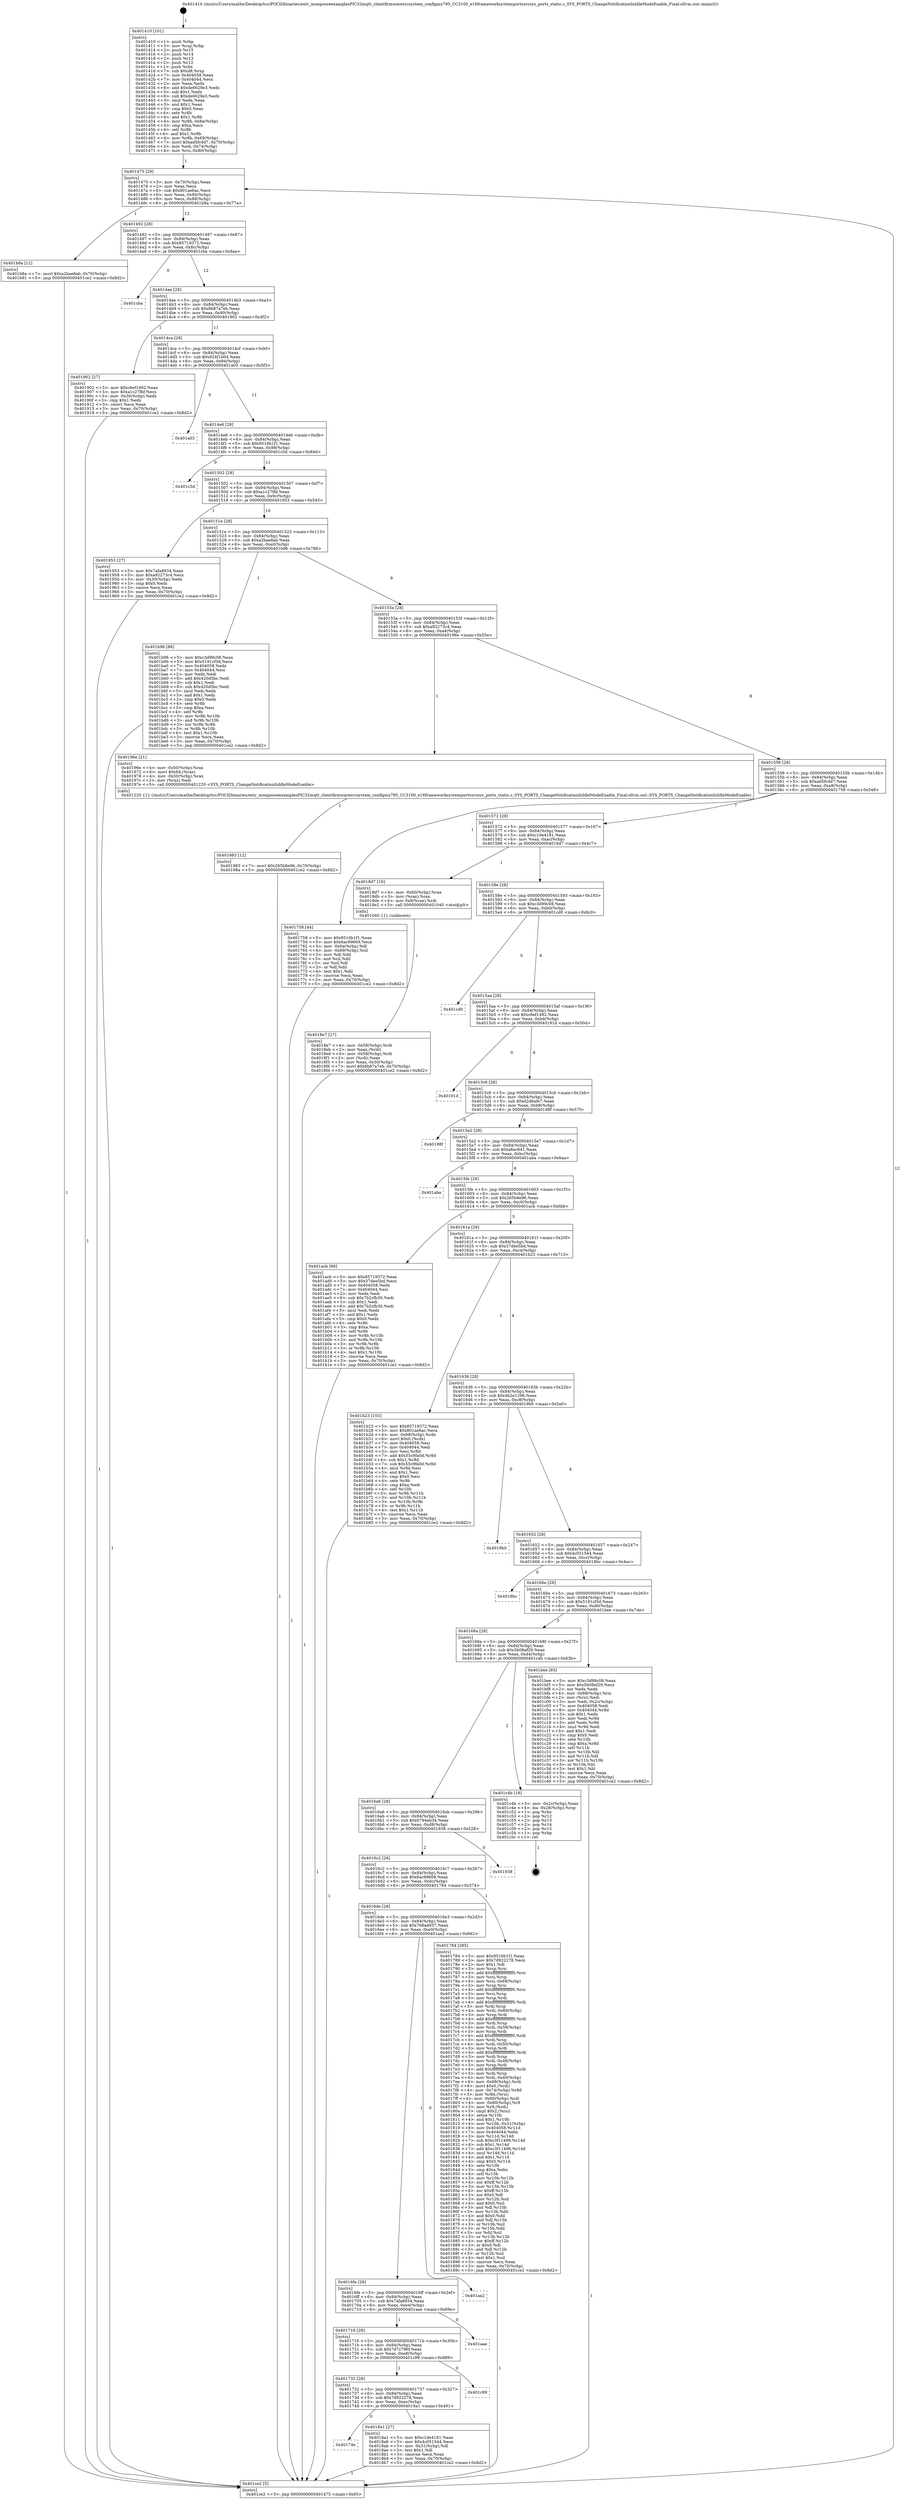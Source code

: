 digraph "0x401410" {
  label = "0x401410 (/mnt/c/Users/mathe/Desktop/tcc/POCII/binaries/extr_mongooseexamplesPIC32mqtt_clientfirmwaresrcsystem_configmx795_CC3100_e16frameworksystemportssrcsys_ports_static.c_SYS_PORTS_ChangeNotificationInIdleModeEnable_Final-ollvm.out::main(0))"
  labelloc = "t"
  node[shape=record]

  Entry [label="",width=0.3,height=0.3,shape=circle,fillcolor=black,style=filled]
  "0x401475" [label="{
     0x401475 [29]\l
     | [instrs]\l
     &nbsp;&nbsp;0x401475 \<+3\>: mov -0x70(%rbp),%eax\l
     &nbsp;&nbsp;0x401478 \<+2\>: mov %eax,%ecx\l
     &nbsp;&nbsp;0x40147a \<+6\>: sub $0x801ae6ac,%ecx\l
     &nbsp;&nbsp;0x401480 \<+6\>: mov %eax,-0x84(%rbp)\l
     &nbsp;&nbsp;0x401486 \<+6\>: mov %ecx,-0x88(%rbp)\l
     &nbsp;&nbsp;0x40148c \<+6\>: je 0000000000401b8a \<main+0x77a\>\l
  }"]
  "0x401b8a" [label="{
     0x401b8a [12]\l
     | [instrs]\l
     &nbsp;&nbsp;0x401b8a \<+7\>: movl $0xa2bae8ab,-0x70(%rbp)\l
     &nbsp;&nbsp;0x401b91 \<+5\>: jmp 0000000000401ce2 \<main+0x8d2\>\l
  }"]
  "0x401492" [label="{
     0x401492 [28]\l
     | [instrs]\l
     &nbsp;&nbsp;0x401492 \<+5\>: jmp 0000000000401497 \<main+0x87\>\l
     &nbsp;&nbsp;0x401497 \<+6\>: mov -0x84(%rbp),%eax\l
     &nbsp;&nbsp;0x40149d \<+5\>: sub $0x85719372,%eax\l
     &nbsp;&nbsp;0x4014a2 \<+6\>: mov %eax,-0x8c(%rbp)\l
     &nbsp;&nbsp;0x4014a8 \<+6\>: je 0000000000401cba \<main+0x8aa\>\l
  }"]
  Exit [label="",width=0.3,height=0.3,shape=circle,fillcolor=black,style=filled,peripheries=2]
  "0x401cba" [label="{
     0x401cba\l
  }", style=dashed]
  "0x4014ae" [label="{
     0x4014ae [28]\l
     | [instrs]\l
     &nbsp;&nbsp;0x4014ae \<+5\>: jmp 00000000004014b3 \<main+0xa3\>\l
     &nbsp;&nbsp;0x4014b3 \<+6\>: mov -0x84(%rbp),%eax\l
     &nbsp;&nbsp;0x4014b9 \<+5\>: sub $0x8b87a7eb,%eax\l
     &nbsp;&nbsp;0x4014be \<+6\>: mov %eax,-0x90(%rbp)\l
     &nbsp;&nbsp;0x4014c4 \<+6\>: je 0000000000401902 \<main+0x4f2\>\l
  }"]
  "0x401983" [label="{
     0x401983 [12]\l
     | [instrs]\l
     &nbsp;&nbsp;0x401983 \<+7\>: movl $0x265b8e96,-0x70(%rbp)\l
     &nbsp;&nbsp;0x40198a \<+5\>: jmp 0000000000401ce2 \<main+0x8d2\>\l
  }"]
  "0x401902" [label="{
     0x401902 [27]\l
     | [instrs]\l
     &nbsp;&nbsp;0x401902 \<+5\>: mov $0xc6ef1492,%eax\l
     &nbsp;&nbsp;0x401907 \<+5\>: mov $0xa1c27fbf,%ecx\l
     &nbsp;&nbsp;0x40190c \<+3\>: mov -0x30(%rbp),%edx\l
     &nbsp;&nbsp;0x40190f \<+3\>: cmp $0x1,%edx\l
     &nbsp;&nbsp;0x401912 \<+3\>: cmovl %ecx,%eax\l
     &nbsp;&nbsp;0x401915 \<+3\>: mov %eax,-0x70(%rbp)\l
     &nbsp;&nbsp;0x401918 \<+5\>: jmp 0000000000401ce2 \<main+0x8d2\>\l
  }"]
  "0x4014ca" [label="{
     0x4014ca [28]\l
     | [instrs]\l
     &nbsp;&nbsp;0x4014ca \<+5\>: jmp 00000000004014cf \<main+0xbf\>\l
     &nbsp;&nbsp;0x4014cf \<+6\>: mov -0x84(%rbp),%eax\l
     &nbsp;&nbsp;0x4014d5 \<+5\>: sub $0x924f1b04,%eax\l
     &nbsp;&nbsp;0x4014da \<+6\>: mov %eax,-0x94(%rbp)\l
     &nbsp;&nbsp;0x4014e0 \<+6\>: je 0000000000401a03 \<main+0x5f3\>\l
  }"]
  "0x4018e7" [label="{
     0x4018e7 [27]\l
     | [instrs]\l
     &nbsp;&nbsp;0x4018e7 \<+4\>: mov -0x58(%rbp),%rdi\l
     &nbsp;&nbsp;0x4018eb \<+2\>: mov %eax,(%rdi)\l
     &nbsp;&nbsp;0x4018ed \<+4\>: mov -0x58(%rbp),%rdi\l
     &nbsp;&nbsp;0x4018f1 \<+2\>: mov (%rdi),%eax\l
     &nbsp;&nbsp;0x4018f3 \<+3\>: mov %eax,-0x30(%rbp)\l
     &nbsp;&nbsp;0x4018f6 \<+7\>: movl $0x8b87a7eb,-0x70(%rbp)\l
     &nbsp;&nbsp;0x4018fd \<+5\>: jmp 0000000000401ce2 \<main+0x8d2\>\l
  }"]
  "0x401a03" [label="{
     0x401a03\l
  }", style=dashed]
  "0x4014e6" [label="{
     0x4014e6 [28]\l
     | [instrs]\l
     &nbsp;&nbsp;0x4014e6 \<+5\>: jmp 00000000004014eb \<main+0xdb\>\l
     &nbsp;&nbsp;0x4014eb \<+6\>: mov -0x84(%rbp),%eax\l
     &nbsp;&nbsp;0x4014f1 \<+5\>: sub $0x9516b1f1,%eax\l
     &nbsp;&nbsp;0x4014f6 \<+6\>: mov %eax,-0x98(%rbp)\l
     &nbsp;&nbsp;0x4014fc \<+6\>: je 0000000000401c5d \<main+0x84d\>\l
  }"]
  "0x40174e" [label="{
     0x40174e\l
  }", style=dashed]
  "0x401c5d" [label="{
     0x401c5d\l
  }", style=dashed]
  "0x401502" [label="{
     0x401502 [28]\l
     | [instrs]\l
     &nbsp;&nbsp;0x401502 \<+5\>: jmp 0000000000401507 \<main+0xf7\>\l
     &nbsp;&nbsp;0x401507 \<+6\>: mov -0x84(%rbp),%eax\l
     &nbsp;&nbsp;0x40150d \<+5\>: sub $0xa1c27fbf,%eax\l
     &nbsp;&nbsp;0x401512 \<+6\>: mov %eax,-0x9c(%rbp)\l
     &nbsp;&nbsp;0x401518 \<+6\>: je 0000000000401953 \<main+0x543\>\l
  }"]
  "0x4018a1" [label="{
     0x4018a1 [27]\l
     | [instrs]\l
     &nbsp;&nbsp;0x4018a1 \<+5\>: mov $0xc1de4181,%eax\l
     &nbsp;&nbsp;0x4018a6 \<+5\>: mov $0x4c051544,%ecx\l
     &nbsp;&nbsp;0x4018ab \<+3\>: mov -0x31(%rbp),%dl\l
     &nbsp;&nbsp;0x4018ae \<+3\>: test $0x1,%dl\l
     &nbsp;&nbsp;0x4018b1 \<+3\>: cmovne %ecx,%eax\l
     &nbsp;&nbsp;0x4018b4 \<+3\>: mov %eax,-0x70(%rbp)\l
     &nbsp;&nbsp;0x4018b7 \<+5\>: jmp 0000000000401ce2 \<main+0x8d2\>\l
  }"]
  "0x401953" [label="{
     0x401953 [27]\l
     | [instrs]\l
     &nbsp;&nbsp;0x401953 \<+5\>: mov $0x7afa8934,%eax\l
     &nbsp;&nbsp;0x401958 \<+5\>: mov $0xa92273c4,%ecx\l
     &nbsp;&nbsp;0x40195d \<+3\>: mov -0x30(%rbp),%edx\l
     &nbsp;&nbsp;0x401960 \<+3\>: cmp $0x0,%edx\l
     &nbsp;&nbsp;0x401963 \<+3\>: cmove %ecx,%eax\l
     &nbsp;&nbsp;0x401966 \<+3\>: mov %eax,-0x70(%rbp)\l
     &nbsp;&nbsp;0x401969 \<+5\>: jmp 0000000000401ce2 \<main+0x8d2\>\l
  }"]
  "0x40151e" [label="{
     0x40151e [28]\l
     | [instrs]\l
     &nbsp;&nbsp;0x40151e \<+5\>: jmp 0000000000401523 \<main+0x113\>\l
     &nbsp;&nbsp;0x401523 \<+6\>: mov -0x84(%rbp),%eax\l
     &nbsp;&nbsp;0x401529 \<+5\>: sub $0xa2bae8ab,%eax\l
     &nbsp;&nbsp;0x40152e \<+6\>: mov %eax,-0xa0(%rbp)\l
     &nbsp;&nbsp;0x401534 \<+6\>: je 0000000000401b96 \<main+0x786\>\l
  }"]
  "0x401732" [label="{
     0x401732 [28]\l
     | [instrs]\l
     &nbsp;&nbsp;0x401732 \<+5\>: jmp 0000000000401737 \<main+0x327\>\l
     &nbsp;&nbsp;0x401737 \<+6\>: mov -0x84(%rbp),%eax\l
     &nbsp;&nbsp;0x40173d \<+5\>: sub $0x7d922278,%eax\l
     &nbsp;&nbsp;0x401742 \<+6\>: mov %eax,-0xec(%rbp)\l
     &nbsp;&nbsp;0x401748 \<+6\>: je 00000000004018a1 \<main+0x491\>\l
  }"]
  "0x401b96" [label="{
     0x401b96 [88]\l
     | [instrs]\l
     &nbsp;&nbsp;0x401b96 \<+5\>: mov $0xc3d99c08,%eax\l
     &nbsp;&nbsp;0x401b9b \<+5\>: mov $0x5191cf3d,%ecx\l
     &nbsp;&nbsp;0x401ba0 \<+7\>: mov 0x404058,%edx\l
     &nbsp;&nbsp;0x401ba7 \<+7\>: mov 0x404044,%esi\l
     &nbsp;&nbsp;0x401bae \<+2\>: mov %edx,%edi\l
     &nbsp;&nbsp;0x401bb0 \<+6\>: add $0x420d5bc,%edi\l
     &nbsp;&nbsp;0x401bb6 \<+3\>: sub $0x1,%edi\l
     &nbsp;&nbsp;0x401bb9 \<+6\>: sub $0x420d5bc,%edi\l
     &nbsp;&nbsp;0x401bbf \<+3\>: imul %edi,%edx\l
     &nbsp;&nbsp;0x401bc2 \<+3\>: and $0x1,%edx\l
     &nbsp;&nbsp;0x401bc5 \<+3\>: cmp $0x0,%edx\l
     &nbsp;&nbsp;0x401bc8 \<+4\>: sete %r8b\l
     &nbsp;&nbsp;0x401bcc \<+3\>: cmp $0xa,%esi\l
     &nbsp;&nbsp;0x401bcf \<+4\>: setl %r9b\l
     &nbsp;&nbsp;0x401bd3 \<+3\>: mov %r8b,%r10b\l
     &nbsp;&nbsp;0x401bd6 \<+3\>: and %r9b,%r10b\l
     &nbsp;&nbsp;0x401bd9 \<+3\>: xor %r9b,%r8b\l
     &nbsp;&nbsp;0x401bdc \<+3\>: or %r8b,%r10b\l
     &nbsp;&nbsp;0x401bdf \<+4\>: test $0x1,%r10b\l
     &nbsp;&nbsp;0x401be3 \<+3\>: cmovne %ecx,%eax\l
     &nbsp;&nbsp;0x401be6 \<+3\>: mov %eax,-0x70(%rbp)\l
     &nbsp;&nbsp;0x401be9 \<+5\>: jmp 0000000000401ce2 \<main+0x8d2\>\l
  }"]
  "0x40153a" [label="{
     0x40153a [28]\l
     | [instrs]\l
     &nbsp;&nbsp;0x40153a \<+5\>: jmp 000000000040153f \<main+0x12f\>\l
     &nbsp;&nbsp;0x40153f \<+6\>: mov -0x84(%rbp),%eax\l
     &nbsp;&nbsp;0x401545 \<+5\>: sub $0xa92273c4,%eax\l
     &nbsp;&nbsp;0x40154a \<+6\>: mov %eax,-0xa4(%rbp)\l
     &nbsp;&nbsp;0x401550 \<+6\>: je 000000000040196e \<main+0x55e\>\l
  }"]
  "0x401c99" [label="{
     0x401c99\l
  }", style=dashed]
  "0x40196e" [label="{
     0x40196e [21]\l
     | [instrs]\l
     &nbsp;&nbsp;0x40196e \<+4\>: mov -0x50(%rbp),%rax\l
     &nbsp;&nbsp;0x401972 \<+6\>: movl $0x64,(%rax)\l
     &nbsp;&nbsp;0x401978 \<+4\>: mov -0x50(%rbp),%rax\l
     &nbsp;&nbsp;0x40197c \<+2\>: mov (%rax),%edi\l
     &nbsp;&nbsp;0x40197e \<+5\>: call 0000000000401220 \<SYS_PORTS_ChangeNotificationInIdleModeEnable\>\l
     | [calls]\l
     &nbsp;&nbsp;0x401220 \{1\} (/mnt/c/Users/mathe/Desktop/tcc/POCII/binaries/extr_mongooseexamplesPIC32mqtt_clientfirmwaresrcsystem_configmx795_CC3100_e16frameworksystemportssrcsys_ports_static.c_SYS_PORTS_ChangeNotificationInIdleModeEnable_Final-ollvm.out::SYS_PORTS_ChangeNotificationInIdleModeEnable)\l
  }"]
  "0x401556" [label="{
     0x401556 [28]\l
     | [instrs]\l
     &nbsp;&nbsp;0x401556 \<+5\>: jmp 000000000040155b \<main+0x14b\>\l
     &nbsp;&nbsp;0x40155b \<+6\>: mov -0x84(%rbp),%eax\l
     &nbsp;&nbsp;0x401561 \<+5\>: sub $0xad5fc4d7,%eax\l
     &nbsp;&nbsp;0x401566 \<+6\>: mov %eax,-0xa8(%rbp)\l
     &nbsp;&nbsp;0x40156c \<+6\>: je 0000000000401758 \<main+0x348\>\l
  }"]
  "0x401716" [label="{
     0x401716 [28]\l
     | [instrs]\l
     &nbsp;&nbsp;0x401716 \<+5\>: jmp 000000000040171b \<main+0x30b\>\l
     &nbsp;&nbsp;0x40171b \<+6\>: mov -0x84(%rbp),%eax\l
     &nbsp;&nbsp;0x401721 \<+5\>: sub $0x7d7c796f,%eax\l
     &nbsp;&nbsp;0x401726 \<+6\>: mov %eax,-0xe8(%rbp)\l
     &nbsp;&nbsp;0x40172c \<+6\>: je 0000000000401c99 \<main+0x889\>\l
  }"]
  "0x401758" [label="{
     0x401758 [44]\l
     | [instrs]\l
     &nbsp;&nbsp;0x401758 \<+5\>: mov $0x9516b1f1,%eax\l
     &nbsp;&nbsp;0x40175d \<+5\>: mov $0x6ac99669,%ecx\l
     &nbsp;&nbsp;0x401762 \<+3\>: mov -0x6a(%rbp),%dl\l
     &nbsp;&nbsp;0x401765 \<+4\>: mov -0x69(%rbp),%sil\l
     &nbsp;&nbsp;0x401769 \<+3\>: mov %dl,%dil\l
     &nbsp;&nbsp;0x40176c \<+3\>: and %sil,%dil\l
     &nbsp;&nbsp;0x40176f \<+3\>: xor %sil,%dl\l
     &nbsp;&nbsp;0x401772 \<+3\>: or %dl,%dil\l
     &nbsp;&nbsp;0x401775 \<+4\>: test $0x1,%dil\l
     &nbsp;&nbsp;0x401779 \<+3\>: cmovne %ecx,%eax\l
     &nbsp;&nbsp;0x40177c \<+3\>: mov %eax,-0x70(%rbp)\l
     &nbsp;&nbsp;0x40177f \<+5\>: jmp 0000000000401ce2 \<main+0x8d2\>\l
  }"]
  "0x401572" [label="{
     0x401572 [28]\l
     | [instrs]\l
     &nbsp;&nbsp;0x401572 \<+5\>: jmp 0000000000401577 \<main+0x167\>\l
     &nbsp;&nbsp;0x401577 \<+6\>: mov -0x84(%rbp),%eax\l
     &nbsp;&nbsp;0x40157d \<+5\>: sub $0xc1de4181,%eax\l
     &nbsp;&nbsp;0x401582 \<+6\>: mov %eax,-0xac(%rbp)\l
     &nbsp;&nbsp;0x401588 \<+6\>: je 00000000004018d7 \<main+0x4c7\>\l
  }"]
  "0x401ce2" [label="{
     0x401ce2 [5]\l
     | [instrs]\l
     &nbsp;&nbsp;0x401ce2 \<+5\>: jmp 0000000000401475 \<main+0x65\>\l
  }"]
  "0x401410" [label="{
     0x401410 [101]\l
     | [instrs]\l
     &nbsp;&nbsp;0x401410 \<+1\>: push %rbp\l
     &nbsp;&nbsp;0x401411 \<+3\>: mov %rsp,%rbp\l
     &nbsp;&nbsp;0x401414 \<+2\>: push %r15\l
     &nbsp;&nbsp;0x401416 \<+2\>: push %r14\l
     &nbsp;&nbsp;0x401418 \<+2\>: push %r13\l
     &nbsp;&nbsp;0x40141a \<+2\>: push %r12\l
     &nbsp;&nbsp;0x40141c \<+1\>: push %rbx\l
     &nbsp;&nbsp;0x40141d \<+7\>: sub $0xd8,%rsp\l
     &nbsp;&nbsp;0x401424 \<+7\>: mov 0x404058,%eax\l
     &nbsp;&nbsp;0x40142b \<+7\>: mov 0x404044,%ecx\l
     &nbsp;&nbsp;0x401432 \<+2\>: mov %eax,%edx\l
     &nbsp;&nbsp;0x401434 \<+6\>: add $0xde6629e3,%edx\l
     &nbsp;&nbsp;0x40143a \<+3\>: sub $0x1,%edx\l
     &nbsp;&nbsp;0x40143d \<+6\>: sub $0xde6629e3,%edx\l
     &nbsp;&nbsp;0x401443 \<+3\>: imul %edx,%eax\l
     &nbsp;&nbsp;0x401446 \<+3\>: and $0x1,%eax\l
     &nbsp;&nbsp;0x401449 \<+3\>: cmp $0x0,%eax\l
     &nbsp;&nbsp;0x40144c \<+4\>: sete %r8b\l
     &nbsp;&nbsp;0x401450 \<+4\>: and $0x1,%r8b\l
     &nbsp;&nbsp;0x401454 \<+4\>: mov %r8b,-0x6a(%rbp)\l
     &nbsp;&nbsp;0x401458 \<+3\>: cmp $0xa,%ecx\l
     &nbsp;&nbsp;0x40145b \<+4\>: setl %r8b\l
     &nbsp;&nbsp;0x40145f \<+4\>: and $0x1,%r8b\l
     &nbsp;&nbsp;0x401463 \<+4\>: mov %r8b,-0x69(%rbp)\l
     &nbsp;&nbsp;0x401467 \<+7\>: movl $0xad5fc4d7,-0x70(%rbp)\l
     &nbsp;&nbsp;0x40146e \<+3\>: mov %edi,-0x74(%rbp)\l
     &nbsp;&nbsp;0x401471 \<+4\>: mov %rsi,-0x80(%rbp)\l
  }"]
  "0x401aae" [label="{
     0x401aae\l
  }", style=dashed]
  "0x4018d7" [label="{
     0x4018d7 [16]\l
     | [instrs]\l
     &nbsp;&nbsp;0x4018d7 \<+4\>: mov -0x60(%rbp),%rax\l
     &nbsp;&nbsp;0x4018db \<+3\>: mov (%rax),%rax\l
     &nbsp;&nbsp;0x4018de \<+4\>: mov 0x8(%rax),%rdi\l
     &nbsp;&nbsp;0x4018e2 \<+5\>: call 0000000000401040 \<atoi@plt\>\l
     | [calls]\l
     &nbsp;&nbsp;0x401040 \{1\} (unknown)\l
  }"]
  "0x40158e" [label="{
     0x40158e [28]\l
     | [instrs]\l
     &nbsp;&nbsp;0x40158e \<+5\>: jmp 0000000000401593 \<main+0x183\>\l
     &nbsp;&nbsp;0x401593 \<+6\>: mov -0x84(%rbp),%eax\l
     &nbsp;&nbsp;0x401599 \<+5\>: sub $0xc3d99c08,%eax\l
     &nbsp;&nbsp;0x40159e \<+6\>: mov %eax,-0xb0(%rbp)\l
     &nbsp;&nbsp;0x4015a4 \<+6\>: je 0000000000401cd0 \<main+0x8c0\>\l
  }"]
  "0x4016fa" [label="{
     0x4016fa [28]\l
     | [instrs]\l
     &nbsp;&nbsp;0x4016fa \<+5\>: jmp 00000000004016ff \<main+0x2ef\>\l
     &nbsp;&nbsp;0x4016ff \<+6\>: mov -0x84(%rbp),%eax\l
     &nbsp;&nbsp;0x401705 \<+5\>: sub $0x7afa8934,%eax\l
     &nbsp;&nbsp;0x40170a \<+6\>: mov %eax,-0xe4(%rbp)\l
     &nbsp;&nbsp;0x401710 \<+6\>: je 0000000000401aae \<main+0x69e\>\l
  }"]
  "0x401cd0" [label="{
     0x401cd0\l
  }", style=dashed]
  "0x4015aa" [label="{
     0x4015aa [28]\l
     | [instrs]\l
     &nbsp;&nbsp;0x4015aa \<+5\>: jmp 00000000004015af \<main+0x19f\>\l
     &nbsp;&nbsp;0x4015af \<+6\>: mov -0x84(%rbp),%eax\l
     &nbsp;&nbsp;0x4015b5 \<+5\>: sub $0xc6ef1492,%eax\l
     &nbsp;&nbsp;0x4015ba \<+6\>: mov %eax,-0xb4(%rbp)\l
     &nbsp;&nbsp;0x4015c0 \<+6\>: je 000000000040191d \<main+0x50d\>\l
  }"]
  "0x401aa2" [label="{
     0x401aa2\l
  }", style=dashed]
  "0x40191d" [label="{
     0x40191d\l
  }", style=dashed]
  "0x4015c6" [label="{
     0x4015c6 [28]\l
     | [instrs]\l
     &nbsp;&nbsp;0x4015c6 \<+5\>: jmp 00000000004015cb \<main+0x1bb\>\l
     &nbsp;&nbsp;0x4015cb \<+6\>: mov -0x84(%rbp),%eax\l
     &nbsp;&nbsp;0x4015d1 \<+5\>: sub $0xd2d6afe7,%eax\l
     &nbsp;&nbsp;0x4015d6 \<+6\>: mov %eax,-0xb8(%rbp)\l
     &nbsp;&nbsp;0x4015dc \<+6\>: je 000000000040198f \<main+0x57f\>\l
  }"]
  "0x4016de" [label="{
     0x4016de [28]\l
     | [instrs]\l
     &nbsp;&nbsp;0x4016de \<+5\>: jmp 00000000004016e3 \<main+0x2d3\>\l
     &nbsp;&nbsp;0x4016e3 \<+6\>: mov -0x84(%rbp),%eax\l
     &nbsp;&nbsp;0x4016e9 \<+5\>: sub $0x768ad937,%eax\l
     &nbsp;&nbsp;0x4016ee \<+6\>: mov %eax,-0xe0(%rbp)\l
     &nbsp;&nbsp;0x4016f4 \<+6\>: je 0000000000401aa2 \<main+0x692\>\l
  }"]
  "0x40198f" [label="{
     0x40198f\l
  }", style=dashed]
  "0x4015e2" [label="{
     0x4015e2 [28]\l
     | [instrs]\l
     &nbsp;&nbsp;0x4015e2 \<+5\>: jmp 00000000004015e7 \<main+0x1d7\>\l
     &nbsp;&nbsp;0x4015e7 \<+6\>: mov -0x84(%rbp),%eax\l
     &nbsp;&nbsp;0x4015ed \<+5\>: sub $0xa8ec841,%eax\l
     &nbsp;&nbsp;0x4015f2 \<+6\>: mov %eax,-0xbc(%rbp)\l
     &nbsp;&nbsp;0x4015f8 \<+6\>: je 0000000000401aba \<main+0x6aa\>\l
  }"]
  "0x401784" [label="{
     0x401784 [285]\l
     | [instrs]\l
     &nbsp;&nbsp;0x401784 \<+5\>: mov $0x9516b1f1,%eax\l
     &nbsp;&nbsp;0x401789 \<+5\>: mov $0x7d922278,%ecx\l
     &nbsp;&nbsp;0x40178e \<+2\>: mov $0x1,%dl\l
     &nbsp;&nbsp;0x401790 \<+3\>: mov %rsp,%rsi\l
     &nbsp;&nbsp;0x401793 \<+4\>: add $0xfffffffffffffff0,%rsi\l
     &nbsp;&nbsp;0x401797 \<+3\>: mov %rsi,%rsp\l
     &nbsp;&nbsp;0x40179a \<+4\>: mov %rsi,-0x68(%rbp)\l
     &nbsp;&nbsp;0x40179e \<+3\>: mov %rsp,%rsi\l
     &nbsp;&nbsp;0x4017a1 \<+4\>: add $0xfffffffffffffff0,%rsi\l
     &nbsp;&nbsp;0x4017a5 \<+3\>: mov %rsi,%rsp\l
     &nbsp;&nbsp;0x4017a8 \<+3\>: mov %rsp,%rdi\l
     &nbsp;&nbsp;0x4017ab \<+4\>: add $0xfffffffffffffff0,%rdi\l
     &nbsp;&nbsp;0x4017af \<+3\>: mov %rdi,%rsp\l
     &nbsp;&nbsp;0x4017b2 \<+4\>: mov %rdi,-0x60(%rbp)\l
     &nbsp;&nbsp;0x4017b6 \<+3\>: mov %rsp,%rdi\l
     &nbsp;&nbsp;0x4017b9 \<+4\>: add $0xfffffffffffffff0,%rdi\l
     &nbsp;&nbsp;0x4017bd \<+3\>: mov %rdi,%rsp\l
     &nbsp;&nbsp;0x4017c0 \<+4\>: mov %rdi,-0x58(%rbp)\l
     &nbsp;&nbsp;0x4017c4 \<+3\>: mov %rsp,%rdi\l
     &nbsp;&nbsp;0x4017c7 \<+4\>: add $0xfffffffffffffff0,%rdi\l
     &nbsp;&nbsp;0x4017cb \<+3\>: mov %rdi,%rsp\l
     &nbsp;&nbsp;0x4017ce \<+4\>: mov %rdi,-0x50(%rbp)\l
     &nbsp;&nbsp;0x4017d2 \<+3\>: mov %rsp,%rdi\l
     &nbsp;&nbsp;0x4017d5 \<+4\>: add $0xfffffffffffffff0,%rdi\l
     &nbsp;&nbsp;0x4017d9 \<+3\>: mov %rdi,%rsp\l
     &nbsp;&nbsp;0x4017dc \<+4\>: mov %rdi,-0x48(%rbp)\l
     &nbsp;&nbsp;0x4017e0 \<+3\>: mov %rsp,%rdi\l
     &nbsp;&nbsp;0x4017e3 \<+4\>: add $0xfffffffffffffff0,%rdi\l
     &nbsp;&nbsp;0x4017e7 \<+3\>: mov %rdi,%rsp\l
     &nbsp;&nbsp;0x4017ea \<+4\>: mov %rdi,-0x40(%rbp)\l
     &nbsp;&nbsp;0x4017ee \<+4\>: mov -0x68(%rbp),%rdi\l
     &nbsp;&nbsp;0x4017f2 \<+6\>: movl $0x0,(%rdi)\l
     &nbsp;&nbsp;0x4017f8 \<+4\>: mov -0x74(%rbp),%r8d\l
     &nbsp;&nbsp;0x4017fc \<+3\>: mov %r8d,(%rsi)\l
     &nbsp;&nbsp;0x4017ff \<+4\>: mov -0x60(%rbp),%rdi\l
     &nbsp;&nbsp;0x401803 \<+4\>: mov -0x80(%rbp),%r9\l
     &nbsp;&nbsp;0x401807 \<+3\>: mov %r9,(%rdi)\l
     &nbsp;&nbsp;0x40180a \<+3\>: cmpl $0x2,(%rsi)\l
     &nbsp;&nbsp;0x40180d \<+4\>: setne %r10b\l
     &nbsp;&nbsp;0x401811 \<+4\>: and $0x1,%r10b\l
     &nbsp;&nbsp;0x401815 \<+4\>: mov %r10b,-0x31(%rbp)\l
     &nbsp;&nbsp;0x401819 \<+8\>: mov 0x404058,%r11d\l
     &nbsp;&nbsp;0x401821 \<+7\>: mov 0x404044,%ebx\l
     &nbsp;&nbsp;0x401828 \<+3\>: mov %r11d,%r14d\l
     &nbsp;&nbsp;0x40182b \<+7\>: sub $0xc3f11496,%r14d\l
     &nbsp;&nbsp;0x401832 \<+4\>: sub $0x1,%r14d\l
     &nbsp;&nbsp;0x401836 \<+7\>: add $0xc3f11496,%r14d\l
     &nbsp;&nbsp;0x40183d \<+4\>: imul %r14d,%r11d\l
     &nbsp;&nbsp;0x401841 \<+4\>: and $0x1,%r11d\l
     &nbsp;&nbsp;0x401845 \<+4\>: cmp $0x0,%r11d\l
     &nbsp;&nbsp;0x401849 \<+4\>: sete %r10b\l
     &nbsp;&nbsp;0x40184d \<+3\>: cmp $0xa,%ebx\l
     &nbsp;&nbsp;0x401850 \<+4\>: setl %r15b\l
     &nbsp;&nbsp;0x401854 \<+3\>: mov %r10b,%r12b\l
     &nbsp;&nbsp;0x401857 \<+4\>: xor $0xff,%r12b\l
     &nbsp;&nbsp;0x40185b \<+3\>: mov %r15b,%r13b\l
     &nbsp;&nbsp;0x40185e \<+4\>: xor $0xff,%r13b\l
     &nbsp;&nbsp;0x401862 \<+3\>: xor $0x0,%dl\l
     &nbsp;&nbsp;0x401865 \<+3\>: mov %r12b,%sil\l
     &nbsp;&nbsp;0x401868 \<+4\>: and $0x0,%sil\l
     &nbsp;&nbsp;0x40186c \<+3\>: and %dl,%r10b\l
     &nbsp;&nbsp;0x40186f \<+3\>: mov %r13b,%dil\l
     &nbsp;&nbsp;0x401872 \<+4\>: and $0x0,%dil\l
     &nbsp;&nbsp;0x401876 \<+3\>: and %dl,%r15b\l
     &nbsp;&nbsp;0x401879 \<+3\>: or %r10b,%sil\l
     &nbsp;&nbsp;0x40187c \<+3\>: or %r15b,%dil\l
     &nbsp;&nbsp;0x40187f \<+3\>: xor %dil,%sil\l
     &nbsp;&nbsp;0x401882 \<+3\>: or %r13b,%r12b\l
     &nbsp;&nbsp;0x401885 \<+4\>: xor $0xff,%r12b\l
     &nbsp;&nbsp;0x401889 \<+3\>: or $0x0,%dl\l
     &nbsp;&nbsp;0x40188c \<+3\>: and %dl,%r12b\l
     &nbsp;&nbsp;0x40188f \<+3\>: or %r12b,%sil\l
     &nbsp;&nbsp;0x401892 \<+4\>: test $0x1,%sil\l
     &nbsp;&nbsp;0x401896 \<+3\>: cmovne %ecx,%eax\l
     &nbsp;&nbsp;0x401899 \<+3\>: mov %eax,-0x70(%rbp)\l
     &nbsp;&nbsp;0x40189c \<+5\>: jmp 0000000000401ce2 \<main+0x8d2\>\l
  }"]
  "0x401aba" [label="{
     0x401aba\l
  }", style=dashed]
  "0x4015fe" [label="{
     0x4015fe [28]\l
     | [instrs]\l
     &nbsp;&nbsp;0x4015fe \<+5\>: jmp 0000000000401603 \<main+0x1f3\>\l
     &nbsp;&nbsp;0x401603 \<+6\>: mov -0x84(%rbp),%eax\l
     &nbsp;&nbsp;0x401609 \<+5\>: sub $0x265b8e96,%eax\l
     &nbsp;&nbsp;0x40160e \<+6\>: mov %eax,-0xc0(%rbp)\l
     &nbsp;&nbsp;0x401614 \<+6\>: je 0000000000401acb \<main+0x6bb\>\l
  }"]
  "0x4016c2" [label="{
     0x4016c2 [28]\l
     | [instrs]\l
     &nbsp;&nbsp;0x4016c2 \<+5\>: jmp 00000000004016c7 \<main+0x2b7\>\l
     &nbsp;&nbsp;0x4016c7 \<+6\>: mov -0x84(%rbp),%eax\l
     &nbsp;&nbsp;0x4016cd \<+5\>: sub $0x6ac99669,%eax\l
     &nbsp;&nbsp;0x4016d2 \<+6\>: mov %eax,-0xdc(%rbp)\l
     &nbsp;&nbsp;0x4016d8 \<+6\>: je 0000000000401784 \<main+0x374\>\l
  }"]
  "0x401acb" [label="{
     0x401acb [88]\l
     | [instrs]\l
     &nbsp;&nbsp;0x401acb \<+5\>: mov $0x85719372,%eax\l
     &nbsp;&nbsp;0x401ad0 \<+5\>: mov $0x37dee5bd,%ecx\l
     &nbsp;&nbsp;0x401ad5 \<+7\>: mov 0x404058,%edx\l
     &nbsp;&nbsp;0x401adc \<+7\>: mov 0x404044,%esi\l
     &nbsp;&nbsp;0x401ae3 \<+2\>: mov %edx,%edi\l
     &nbsp;&nbsp;0x401ae5 \<+6\>: sub $0x7b2cfb30,%edi\l
     &nbsp;&nbsp;0x401aeb \<+3\>: sub $0x1,%edi\l
     &nbsp;&nbsp;0x401aee \<+6\>: add $0x7b2cfb30,%edi\l
     &nbsp;&nbsp;0x401af4 \<+3\>: imul %edi,%edx\l
     &nbsp;&nbsp;0x401af7 \<+3\>: and $0x1,%edx\l
     &nbsp;&nbsp;0x401afa \<+3\>: cmp $0x0,%edx\l
     &nbsp;&nbsp;0x401afd \<+4\>: sete %r8b\l
     &nbsp;&nbsp;0x401b01 \<+3\>: cmp $0xa,%esi\l
     &nbsp;&nbsp;0x401b04 \<+4\>: setl %r9b\l
     &nbsp;&nbsp;0x401b08 \<+3\>: mov %r8b,%r10b\l
     &nbsp;&nbsp;0x401b0b \<+3\>: and %r9b,%r10b\l
     &nbsp;&nbsp;0x401b0e \<+3\>: xor %r9b,%r8b\l
     &nbsp;&nbsp;0x401b11 \<+3\>: or %r8b,%r10b\l
     &nbsp;&nbsp;0x401b14 \<+4\>: test $0x1,%r10b\l
     &nbsp;&nbsp;0x401b18 \<+3\>: cmovne %ecx,%eax\l
     &nbsp;&nbsp;0x401b1b \<+3\>: mov %eax,-0x70(%rbp)\l
     &nbsp;&nbsp;0x401b1e \<+5\>: jmp 0000000000401ce2 \<main+0x8d2\>\l
  }"]
  "0x40161a" [label="{
     0x40161a [28]\l
     | [instrs]\l
     &nbsp;&nbsp;0x40161a \<+5\>: jmp 000000000040161f \<main+0x20f\>\l
     &nbsp;&nbsp;0x40161f \<+6\>: mov -0x84(%rbp),%eax\l
     &nbsp;&nbsp;0x401625 \<+5\>: sub $0x37dee5bd,%eax\l
     &nbsp;&nbsp;0x40162a \<+6\>: mov %eax,-0xc4(%rbp)\l
     &nbsp;&nbsp;0x401630 \<+6\>: je 0000000000401b23 \<main+0x713\>\l
  }"]
  "0x401938" [label="{
     0x401938\l
  }", style=dashed]
  "0x401b23" [label="{
     0x401b23 [103]\l
     | [instrs]\l
     &nbsp;&nbsp;0x401b23 \<+5\>: mov $0x85719372,%eax\l
     &nbsp;&nbsp;0x401b28 \<+5\>: mov $0x801ae6ac,%ecx\l
     &nbsp;&nbsp;0x401b2d \<+4\>: mov -0x68(%rbp),%rdx\l
     &nbsp;&nbsp;0x401b31 \<+6\>: movl $0x0,(%rdx)\l
     &nbsp;&nbsp;0x401b37 \<+7\>: mov 0x404058,%esi\l
     &nbsp;&nbsp;0x401b3e \<+7\>: mov 0x404044,%edi\l
     &nbsp;&nbsp;0x401b45 \<+3\>: mov %esi,%r8d\l
     &nbsp;&nbsp;0x401b48 \<+7\>: add $0x55c9fa0d,%r8d\l
     &nbsp;&nbsp;0x401b4f \<+4\>: sub $0x1,%r8d\l
     &nbsp;&nbsp;0x401b53 \<+7\>: sub $0x55c9fa0d,%r8d\l
     &nbsp;&nbsp;0x401b5a \<+4\>: imul %r8d,%esi\l
     &nbsp;&nbsp;0x401b5e \<+3\>: and $0x1,%esi\l
     &nbsp;&nbsp;0x401b61 \<+3\>: cmp $0x0,%esi\l
     &nbsp;&nbsp;0x401b64 \<+4\>: sete %r9b\l
     &nbsp;&nbsp;0x401b68 \<+3\>: cmp $0xa,%edi\l
     &nbsp;&nbsp;0x401b6b \<+4\>: setl %r10b\l
     &nbsp;&nbsp;0x401b6f \<+3\>: mov %r9b,%r11b\l
     &nbsp;&nbsp;0x401b72 \<+3\>: and %r10b,%r11b\l
     &nbsp;&nbsp;0x401b75 \<+3\>: xor %r10b,%r9b\l
     &nbsp;&nbsp;0x401b78 \<+3\>: or %r9b,%r11b\l
     &nbsp;&nbsp;0x401b7b \<+4\>: test $0x1,%r11b\l
     &nbsp;&nbsp;0x401b7f \<+3\>: cmovne %ecx,%eax\l
     &nbsp;&nbsp;0x401b82 \<+3\>: mov %eax,-0x70(%rbp)\l
     &nbsp;&nbsp;0x401b85 \<+5\>: jmp 0000000000401ce2 \<main+0x8d2\>\l
  }"]
  "0x401636" [label="{
     0x401636 [28]\l
     | [instrs]\l
     &nbsp;&nbsp;0x401636 \<+5\>: jmp 000000000040163b \<main+0x22b\>\l
     &nbsp;&nbsp;0x40163b \<+6\>: mov -0x84(%rbp),%eax\l
     &nbsp;&nbsp;0x401641 \<+5\>: sub $0x4b2e1296,%eax\l
     &nbsp;&nbsp;0x401646 \<+6\>: mov %eax,-0xc8(%rbp)\l
     &nbsp;&nbsp;0x40164c \<+6\>: je 00000000004019b0 \<main+0x5a0\>\l
  }"]
  "0x4016a6" [label="{
     0x4016a6 [28]\l
     | [instrs]\l
     &nbsp;&nbsp;0x4016a6 \<+5\>: jmp 00000000004016ab \<main+0x29b\>\l
     &nbsp;&nbsp;0x4016ab \<+6\>: mov -0x84(%rbp),%eax\l
     &nbsp;&nbsp;0x4016b1 \<+5\>: sub $0x6794eb34,%eax\l
     &nbsp;&nbsp;0x4016b6 \<+6\>: mov %eax,-0xd8(%rbp)\l
     &nbsp;&nbsp;0x4016bc \<+6\>: je 0000000000401938 \<main+0x528\>\l
  }"]
  "0x4019b0" [label="{
     0x4019b0\l
  }", style=dashed]
  "0x401652" [label="{
     0x401652 [28]\l
     | [instrs]\l
     &nbsp;&nbsp;0x401652 \<+5\>: jmp 0000000000401657 \<main+0x247\>\l
     &nbsp;&nbsp;0x401657 \<+6\>: mov -0x84(%rbp),%eax\l
     &nbsp;&nbsp;0x40165d \<+5\>: sub $0x4c051544,%eax\l
     &nbsp;&nbsp;0x401662 \<+6\>: mov %eax,-0xcc(%rbp)\l
     &nbsp;&nbsp;0x401668 \<+6\>: je 00000000004018bc \<main+0x4ac\>\l
  }"]
  "0x401c4b" [label="{
     0x401c4b [18]\l
     | [instrs]\l
     &nbsp;&nbsp;0x401c4b \<+3\>: mov -0x2c(%rbp),%eax\l
     &nbsp;&nbsp;0x401c4e \<+4\>: lea -0x28(%rbp),%rsp\l
     &nbsp;&nbsp;0x401c52 \<+1\>: pop %rbx\l
     &nbsp;&nbsp;0x401c53 \<+2\>: pop %r12\l
     &nbsp;&nbsp;0x401c55 \<+2\>: pop %r13\l
     &nbsp;&nbsp;0x401c57 \<+2\>: pop %r14\l
     &nbsp;&nbsp;0x401c59 \<+2\>: pop %r15\l
     &nbsp;&nbsp;0x401c5b \<+1\>: pop %rbp\l
     &nbsp;&nbsp;0x401c5c \<+1\>: ret\l
  }"]
  "0x4018bc" [label="{
     0x4018bc\l
  }", style=dashed]
  "0x40166e" [label="{
     0x40166e [28]\l
     | [instrs]\l
     &nbsp;&nbsp;0x40166e \<+5\>: jmp 0000000000401673 \<main+0x263\>\l
     &nbsp;&nbsp;0x401673 \<+6\>: mov -0x84(%rbp),%eax\l
     &nbsp;&nbsp;0x401679 \<+5\>: sub $0x5191cf3d,%eax\l
     &nbsp;&nbsp;0x40167e \<+6\>: mov %eax,-0xd0(%rbp)\l
     &nbsp;&nbsp;0x401684 \<+6\>: je 0000000000401bee \<main+0x7de\>\l
  }"]
  "0x40168a" [label="{
     0x40168a [28]\l
     | [instrs]\l
     &nbsp;&nbsp;0x40168a \<+5\>: jmp 000000000040168f \<main+0x27f\>\l
     &nbsp;&nbsp;0x40168f \<+6\>: mov -0x84(%rbp),%eax\l
     &nbsp;&nbsp;0x401695 \<+5\>: sub $0x5b08ef29,%eax\l
     &nbsp;&nbsp;0x40169a \<+6\>: mov %eax,-0xd4(%rbp)\l
     &nbsp;&nbsp;0x4016a0 \<+6\>: je 0000000000401c4b \<main+0x83b\>\l
  }"]
  "0x401bee" [label="{
     0x401bee [93]\l
     | [instrs]\l
     &nbsp;&nbsp;0x401bee \<+5\>: mov $0xc3d99c08,%eax\l
     &nbsp;&nbsp;0x401bf3 \<+5\>: mov $0x5b08ef29,%ecx\l
     &nbsp;&nbsp;0x401bf8 \<+2\>: xor %edx,%edx\l
     &nbsp;&nbsp;0x401bfa \<+4\>: mov -0x68(%rbp),%rsi\l
     &nbsp;&nbsp;0x401bfe \<+2\>: mov (%rsi),%edi\l
     &nbsp;&nbsp;0x401c00 \<+3\>: mov %edi,-0x2c(%rbp)\l
     &nbsp;&nbsp;0x401c03 \<+7\>: mov 0x404058,%edi\l
     &nbsp;&nbsp;0x401c0a \<+8\>: mov 0x404044,%r8d\l
     &nbsp;&nbsp;0x401c12 \<+3\>: sub $0x1,%edx\l
     &nbsp;&nbsp;0x401c15 \<+3\>: mov %edi,%r9d\l
     &nbsp;&nbsp;0x401c18 \<+3\>: add %edx,%r9d\l
     &nbsp;&nbsp;0x401c1b \<+4\>: imul %r9d,%edi\l
     &nbsp;&nbsp;0x401c1f \<+3\>: and $0x1,%edi\l
     &nbsp;&nbsp;0x401c22 \<+3\>: cmp $0x0,%edi\l
     &nbsp;&nbsp;0x401c25 \<+4\>: sete %r10b\l
     &nbsp;&nbsp;0x401c29 \<+4\>: cmp $0xa,%r8d\l
     &nbsp;&nbsp;0x401c2d \<+4\>: setl %r11b\l
     &nbsp;&nbsp;0x401c31 \<+3\>: mov %r10b,%bl\l
     &nbsp;&nbsp;0x401c34 \<+3\>: and %r11b,%bl\l
     &nbsp;&nbsp;0x401c37 \<+3\>: xor %r11b,%r10b\l
     &nbsp;&nbsp;0x401c3a \<+3\>: or %r10b,%bl\l
     &nbsp;&nbsp;0x401c3d \<+3\>: test $0x1,%bl\l
     &nbsp;&nbsp;0x401c40 \<+3\>: cmovne %ecx,%eax\l
     &nbsp;&nbsp;0x401c43 \<+3\>: mov %eax,-0x70(%rbp)\l
     &nbsp;&nbsp;0x401c46 \<+5\>: jmp 0000000000401ce2 \<main+0x8d2\>\l
  }"]
  Entry -> "0x401410" [label=" 1"]
  "0x401475" -> "0x401b8a" [label=" 1"]
  "0x401475" -> "0x401492" [label=" 12"]
  "0x401c4b" -> Exit [label=" 1"]
  "0x401492" -> "0x401cba" [label=" 0"]
  "0x401492" -> "0x4014ae" [label=" 12"]
  "0x401bee" -> "0x401ce2" [label=" 1"]
  "0x4014ae" -> "0x401902" [label=" 1"]
  "0x4014ae" -> "0x4014ca" [label=" 11"]
  "0x401b96" -> "0x401ce2" [label=" 1"]
  "0x4014ca" -> "0x401a03" [label=" 0"]
  "0x4014ca" -> "0x4014e6" [label=" 11"]
  "0x401b8a" -> "0x401ce2" [label=" 1"]
  "0x4014e6" -> "0x401c5d" [label=" 0"]
  "0x4014e6" -> "0x401502" [label=" 11"]
  "0x401b23" -> "0x401ce2" [label=" 1"]
  "0x401502" -> "0x401953" [label=" 1"]
  "0x401502" -> "0x40151e" [label=" 10"]
  "0x401acb" -> "0x401ce2" [label=" 1"]
  "0x40151e" -> "0x401b96" [label=" 1"]
  "0x40151e" -> "0x40153a" [label=" 9"]
  "0x40196e" -> "0x401983" [label=" 1"]
  "0x40153a" -> "0x40196e" [label=" 1"]
  "0x40153a" -> "0x401556" [label=" 8"]
  "0x401953" -> "0x401ce2" [label=" 1"]
  "0x401556" -> "0x401758" [label=" 1"]
  "0x401556" -> "0x401572" [label=" 7"]
  "0x401758" -> "0x401ce2" [label=" 1"]
  "0x401410" -> "0x401475" [label=" 1"]
  "0x401ce2" -> "0x401475" [label=" 12"]
  "0x4018e7" -> "0x401ce2" [label=" 1"]
  "0x401572" -> "0x4018d7" [label=" 1"]
  "0x401572" -> "0x40158e" [label=" 6"]
  "0x4018d7" -> "0x4018e7" [label=" 1"]
  "0x40158e" -> "0x401cd0" [label=" 0"]
  "0x40158e" -> "0x4015aa" [label=" 6"]
  "0x401732" -> "0x40174e" [label=" 0"]
  "0x4015aa" -> "0x40191d" [label=" 0"]
  "0x4015aa" -> "0x4015c6" [label=" 6"]
  "0x401732" -> "0x4018a1" [label=" 1"]
  "0x4015c6" -> "0x40198f" [label=" 0"]
  "0x4015c6" -> "0x4015e2" [label=" 6"]
  "0x401716" -> "0x401c99" [label=" 0"]
  "0x4015e2" -> "0x401aba" [label=" 0"]
  "0x4015e2" -> "0x4015fe" [label=" 6"]
  "0x401902" -> "0x401ce2" [label=" 1"]
  "0x4015fe" -> "0x401acb" [label=" 1"]
  "0x4015fe" -> "0x40161a" [label=" 5"]
  "0x4016fa" -> "0x401aae" [label=" 0"]
  "0x40161a" -> "0x401b23" [label=" 1"]
  "0x40161a" -> "0x401636" [label=" 4"]
  "0x4018a1" -> "0x401ce2" [label=" 1"]
  "0x401636" -> "0x4019b0" [label=" 0"]
  "0x401636" -> "0x401652" [label=" 4"]
  "0x4016de" -> "0x401aa2" [label=" 0"]
  "0x401652" -> "0x4018bc" [label=" 0"]
  "0x401652" -> "0x40166e" [label=" 4"]
  "0x401983" -> "0x401ce2" [label=" 1"]
  "0x40166e" -> "0x401bee" [label=" 1"]
  "0x40166e" -> "0x40168a" [label=" 3"]
  "0x401784" -> "0x401ce2" [label=" 1"]
  "0x40168a" -> "0x401c4b" [label=" 1"]
  "0x40168a" -> "0x4016a6" [label=" 2"]
  "0x4016de" -> "0x4016fa" [label=" 1"]
  "0x4016a6" -> "0x401938" [label=" 0"]
  "0x4016a6" -> "0x4016c2" [label=" 2"]
  "0x4016fa" -> "0x401716" [label=" 1"]
  "0x4016c2" -> "0x401784" [label=" 1"]
  "0x4016c2" -> "0x4016de" [label=" 1"]
  "0x401716" -> "0x401732" [label=" 1"]
}
